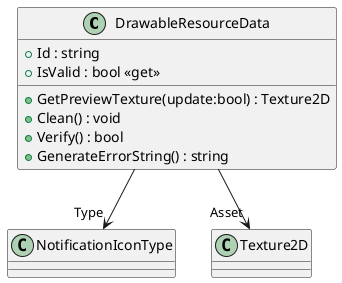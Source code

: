 @startuml
class DrawableResourceData {
    + Id : string
    + IsValid : bool <<get>>
    + GetPreviewTexture(update:bool) : Texture2D
    + Clean() : void
    + Verify() : bool
    + GenerateErrorString() : string
}
DrawableResourceData --> "Type" NotificationIconType
DrawableResourceData --> "Asset" Texture2D
@enduml
